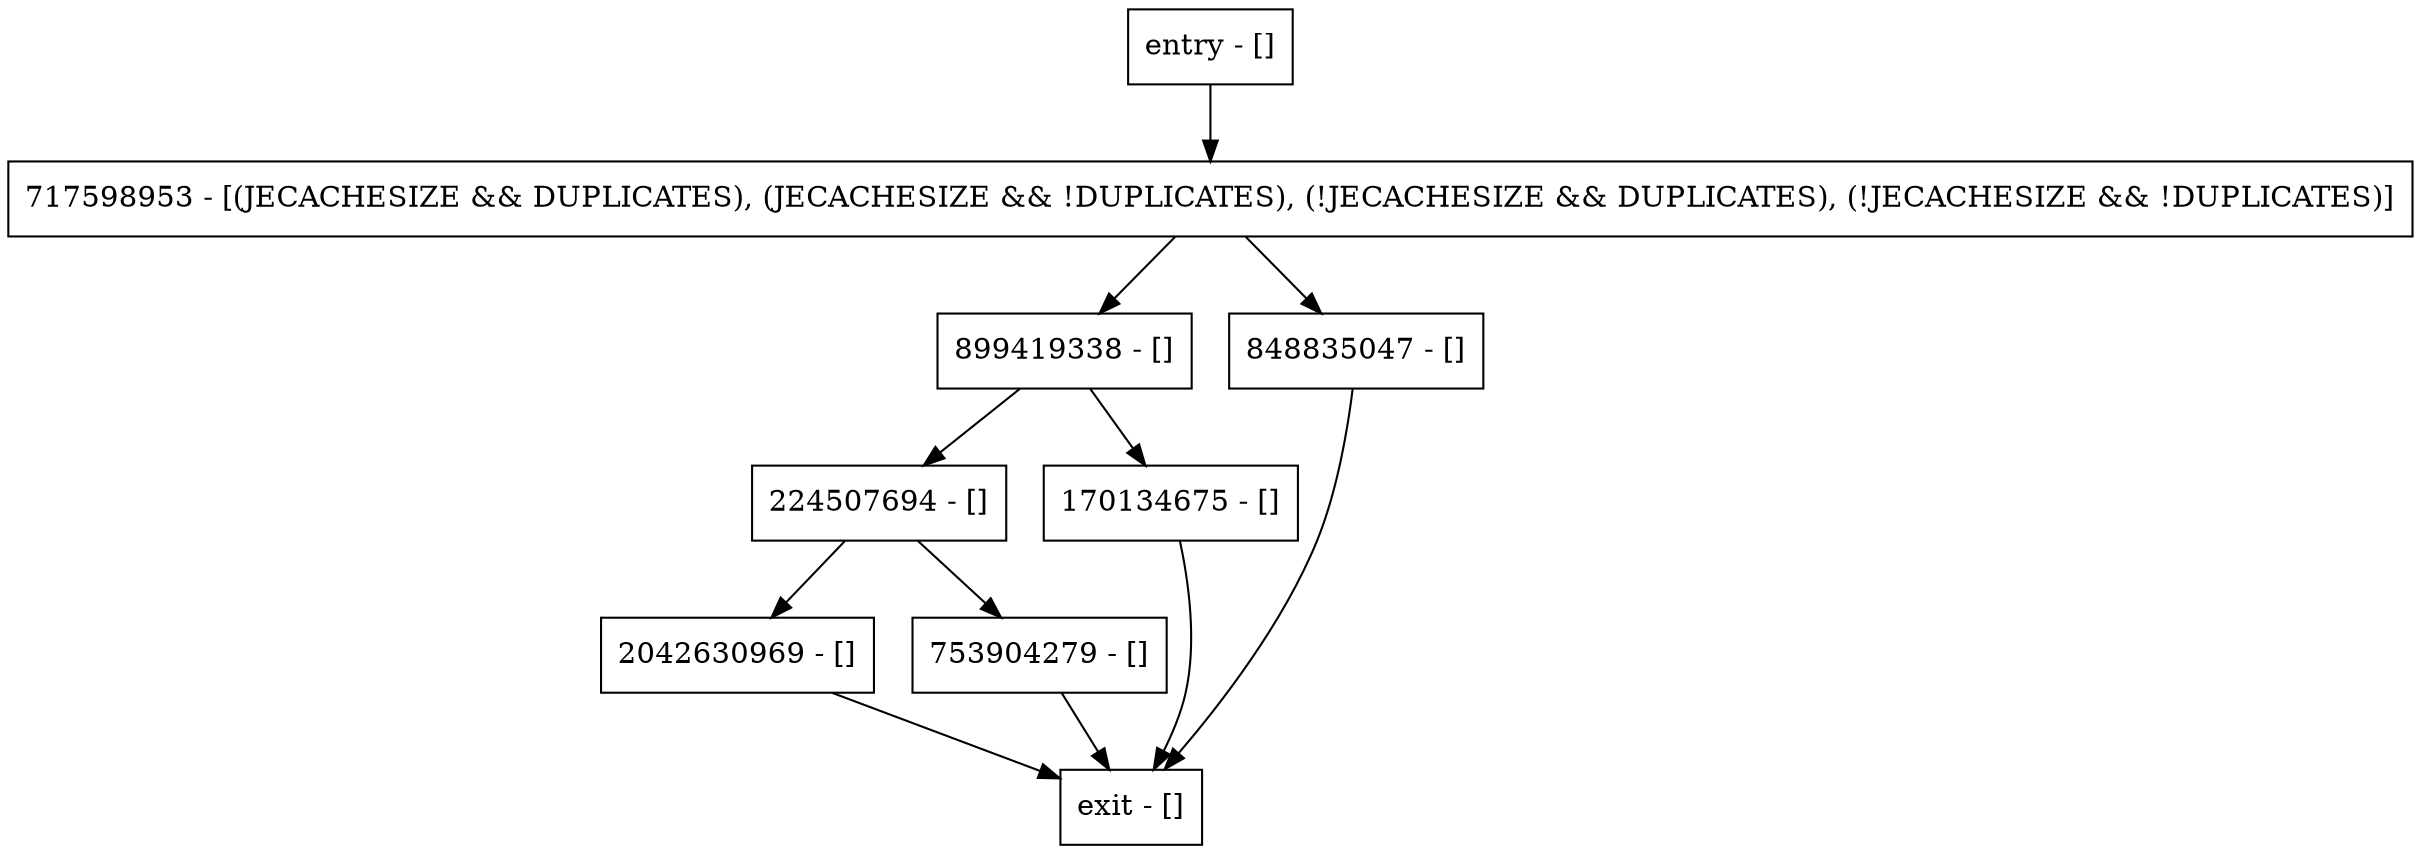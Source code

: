 digraph getStorageSize {
node [shape=record];
entry [label="entry - []"];
exit [label="exit - []"];
717598953 [label="717598953 - [(JECACHESIZE && DUPLICATES), (JECACHESIZE && !DUPLICATES), (!JECACHESIZE && DUPLICATES), (!JECACHESIZE && !DUPLICATES)]"];
224507694 [label="224507694 - []"];
899419338 [label="899419338 - []"];
170134675 [label="170134675 - []"];
2042630969 [label="2042630969 - []"];
848835047 [label="848835047 - []"];
753904279 [label="753904279 - []"];
entry;
exit;
entry -> 717598953;
717598953 -> 899419338;
717598953 -> 848835047;
224507694 -> 2042630969;
224507694 -> 753904279;
899419338 -> 224507694;
899419338 -> 170134675;
170134675 -> exit;
2042630969 -> exit;
848835047 -> exit;
753904279 -> exit;
}
